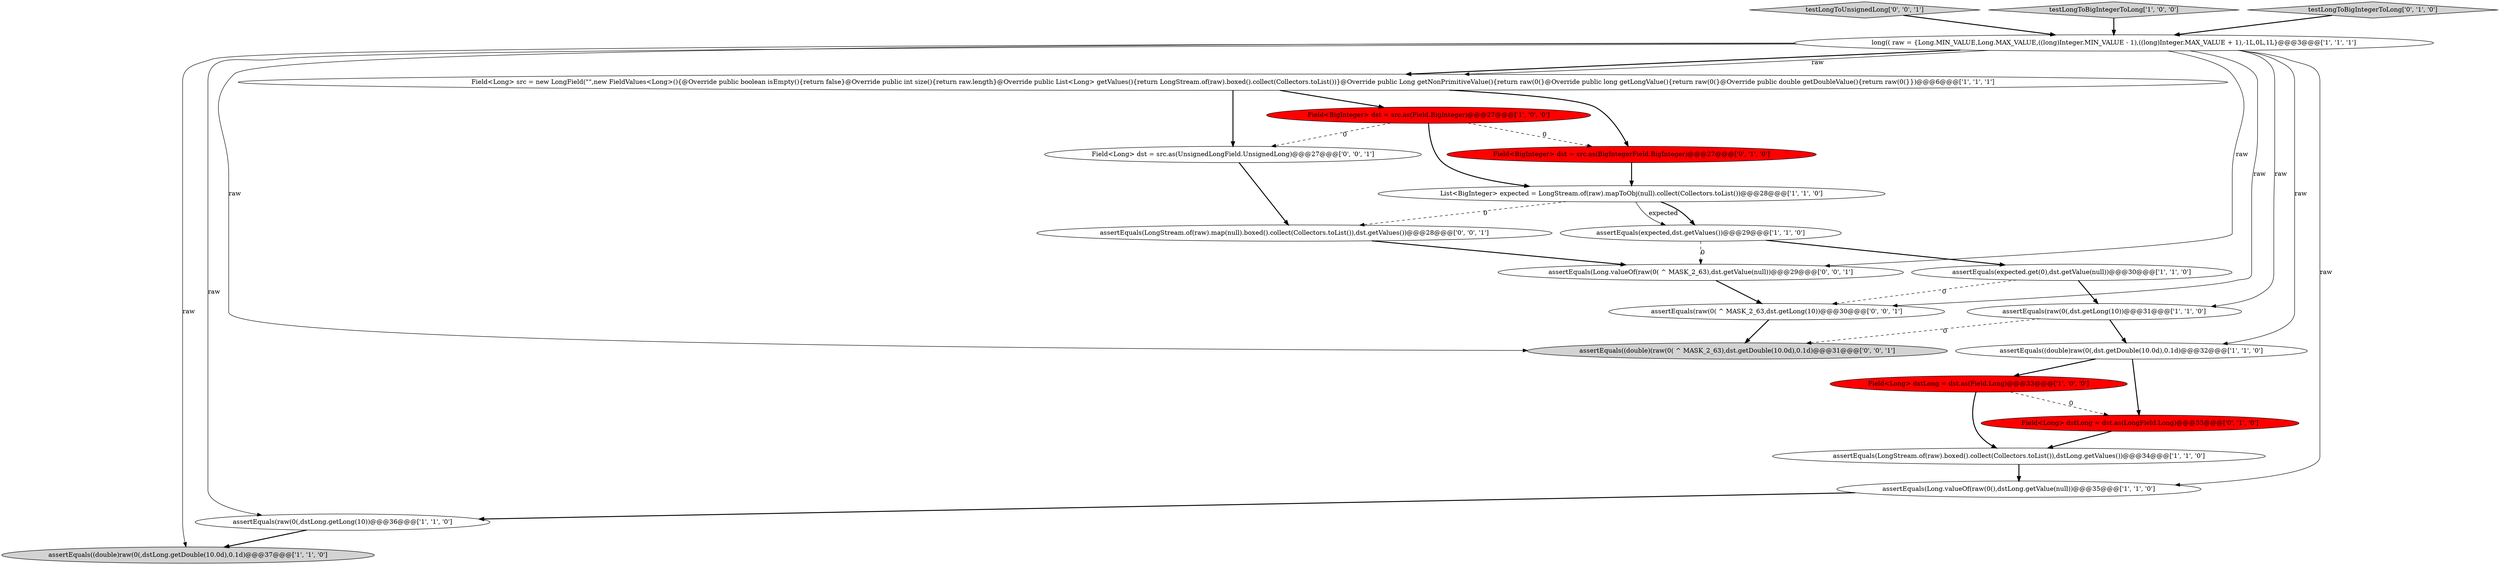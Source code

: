 digraph {
17 [style = filled, label = "testLongToUnsignedLong['0', '0', '1']", fillcolor = lightgray, shape = diamond image = "AAA0AAABBB3BBB"];
10 [style = filled, label = "assertEquals((double)raw(0(,dstLong.getDouble(10.0d),0.1d)@@@37@@@['1', '1', '0']", fillcolor = lightgray, shape = ellipse image = "AAA0AAABBB1BBB"];
12 [style = filled, label = "List<BigInteger> expected = LongStream.of(raw).mapToObj(null).collect(Collectors.toList())@@@28@@@['1', '1', '0']", fillcolor = white, shape = ellipse image = "AAA0AAABBB1BBB"];
4 [style = filled, label = "testLongToBigIntegerToLong['1', '0', '0']", fillcolor = lightgray, shape = diamond image = "AAA0AAABBB1BBB"];
1 [style = filled, label = "Field<BigInteger> dst = src.as(Field.BigInteger)@@@27@@@['1', '0', '0']", fillcolor = red, shape = ellipse image = "AAA1AAABBB1BBB"];
7 [style = filled, label = "Field<Long> dstLong = dst.as(Field.Long)@@@33@@@['1', '0', '0']", fillcolor = red, shape = ellipse image = "AAA1AAABBB1BBB"];
13 [style = filled, label = "assertEquals(Long.valueOf(raw(0(),dstLong.getValue(null))@@@35@@@['1', '1', '0']", fillcolor = white, shape = ellipse image = "AAA0AAABBB1BBB"];
0 [style = filled, label = "assertEquals(LongStream.of(raw).boxed().collect(Collectors.toList()),dstLong.getValues())@@@34@@@['1', '1', '0']", fillcolor = white, shape = ellipse image = "AAA0AAABBB1BBB"];
6 [style = filled, label = "long(( raw = {Long.MIN_VALUE,Long.MAX_VALUE,((long)Integer.MIN_VALUE - 1),((long)Integer.MAX_VALUE + 1),-1L,0L,1L}@@@3@@@['1', '1', '1']", fillcolor = white, shape = ellipse image = "AAA0AAABBB1BBB"];
9 [style = filled, label = "assertEquals(raw(0(,dst.getLong(10))@@@31@@@['1', '1', '0']", fillcolor = white, shape = ellipse image = "AAA0AAABBB1BBB"];
21 [style = filled, label = "assertEquals(LongStream.of(raw).map(null).boxed().collect(Collectors.toList()),dst.getValues())@@@28@@@['0', '0', '1']", fillcolor = white, shape = ellipse image = "AAA0AAABBB3BBB"];
19 [style = filled, label = "Field<Long> dst = src.as(UnsignedLongField.UnsignedLong)@@@27@@@['0', '0', '1']", fillcolor = white, shape = ellipse image = "AAA0AAABBB3BBB"];
3 [style = filled, label = "Field<Long> src = new LongField(\"\",new FieldValues<Long>(){@Override public boolean isEmpty(){return false}@Override public int size(){return raw.length}@Override public List<Long> getValues(){return LongStream.of(raw).boxed().collect(Collectors.toList())}@Override public Long getNonPrimitiveValue(){return raw(0(}@Override public long getLongValue(){return raw(0(}@Override public double getDoubleValue(){return raw(0(}})@@@6@@@['1', '1', '1']", fillcolor = white, shape = ellipse image = "AAA0AAABBB1BBB"];
18 [style = filled, label = "assertEquals((double)(raw(0( ^ MASK_2_63),dst.getDouble(10.0d),0.1d)@@@31@@@['0', '0', '1']", fillcolor = lightgray, shape = ellipse image = "AAA0AAABBB3BBB"];
16 [style = filled, label = "testLongToBigIntegerToLong['0', '1', '0']", fillcolor = lightgray, shape = diamond image = "AAA0AAABBB2BBB"];
11 [style = filled, label = "assertEquals(raw(0(,dstLong.getLong(10))@@@36@@@['1', '1', '0']", fillcolor = white, shape = ellipse image = "AAA0AAABBB1BBB"];
8 [style = filled, label = "assertEquals(expected,dst.getValues())@@@29@@@['1', '1', '0']", fillcolor = white, shape = ellipse image = "AAA0AAABBB1BBB"];
20 [style = filled, label = "assertEquals(raw(0( ^ MASK_2_63,dst.getLong(10))@@@30@@@['0', '0', '1']", fillcolor = white, shape = ellipse image = "AAA0AAABBB3BBB"];
22 [style = filled, label = "assertEquals(Long.valueOf(raw(0( ^ MASK_2_63),dst.getValue(null))@@@29@@@['0', '0', '1']", fillcolor = white, shape = ellipse image = "AAA0AAABBB3BBB"];
2 [style = filled, label = "assertEquals((double)raw(0(,dst.getDouble(10.0d),0.1d)@@@32@@@['1', '1', '0']", fillcolor = white, shape = ellipse image = "AAA0AAABBB1BBB"];
14 [style = filled, label = "Field<BigInteger> dst = src.as(BigIntegerField.BigInteger)@@@27@@@['0', '1', '0']", fillcolor = red, shape = ellipse image = "AAA1AAABBB2BBB"];
5 [style = filled, label = "assertEquals(expected.get(0),dst.getValue(null))@@@30@@@['1', '1', '0']", fillcolor = white, shape = ellipse image = "AAA0AAABBB1BBB"];
15 [style = filled, label = "Field<Long> dstLong = dst.as(LongField.Long)@@@33@@@['0', '1', '0']", fillcolor = red, shape = ellipse image = "AAA1AAABBB2BBB"];
6->3 [style = bold, label=""];
0->13 [style = bold, label=""];
3->1 [style = bold, label=""];
6->2 [style = solid, label="raw"];
6->9 [style = solid, label="raw"];
6->13 [style = solid, label="raw"];
5->9 [style = bold, label=""];
9->2 [style = bold, label=""];
4->6 [style = bold, label=""];
17->6 [style = bold, label=""];
1->14 [style = dashed, label="0"];
9->18 [style = dashed, label="0"];
16->6 [style = bold, label=""];
3->14 [style = bold, label=""];
1->19 [style = dashed, label="0"];
7->0 [style = bold, label=""];
13->11 [style = bold, label=""];
12->21 [style = dashed, label="0"];
5->20 [style = dashed, label="0"];
20->18 [style = bold, label=""];
8->22 [style = dashed, label="0"];
12->8 [style = solid, label="expected"];
6->22 [style = solid, label="raw"];
8->5 [style = bold, label=""];
3->19 [style = bold, label=""];
22->20 [style = bold, label=""];
21->22 [style = bold, label=""];
11->10 [style = bold, label=""];
12->8 [style = bold, label=""];
15->0 [style = bold, label=""];
14->12 [style = bold, label=""];
2->15 [style = bold, label=""];
1->12 [style = bold, label=""];
6->10 [style = solid, label="raw"];
6->18 [style = solid, label="raw"];
7->15 [style = dashed, label="0"];
6->20 [style = solid, label="raw"];
2->7 [style = bold, label=""];
6->11 [style = solid, label="raw"];
6->3 [style = solid, label="raw"];
19->21 [style = bold, label=""];
}
